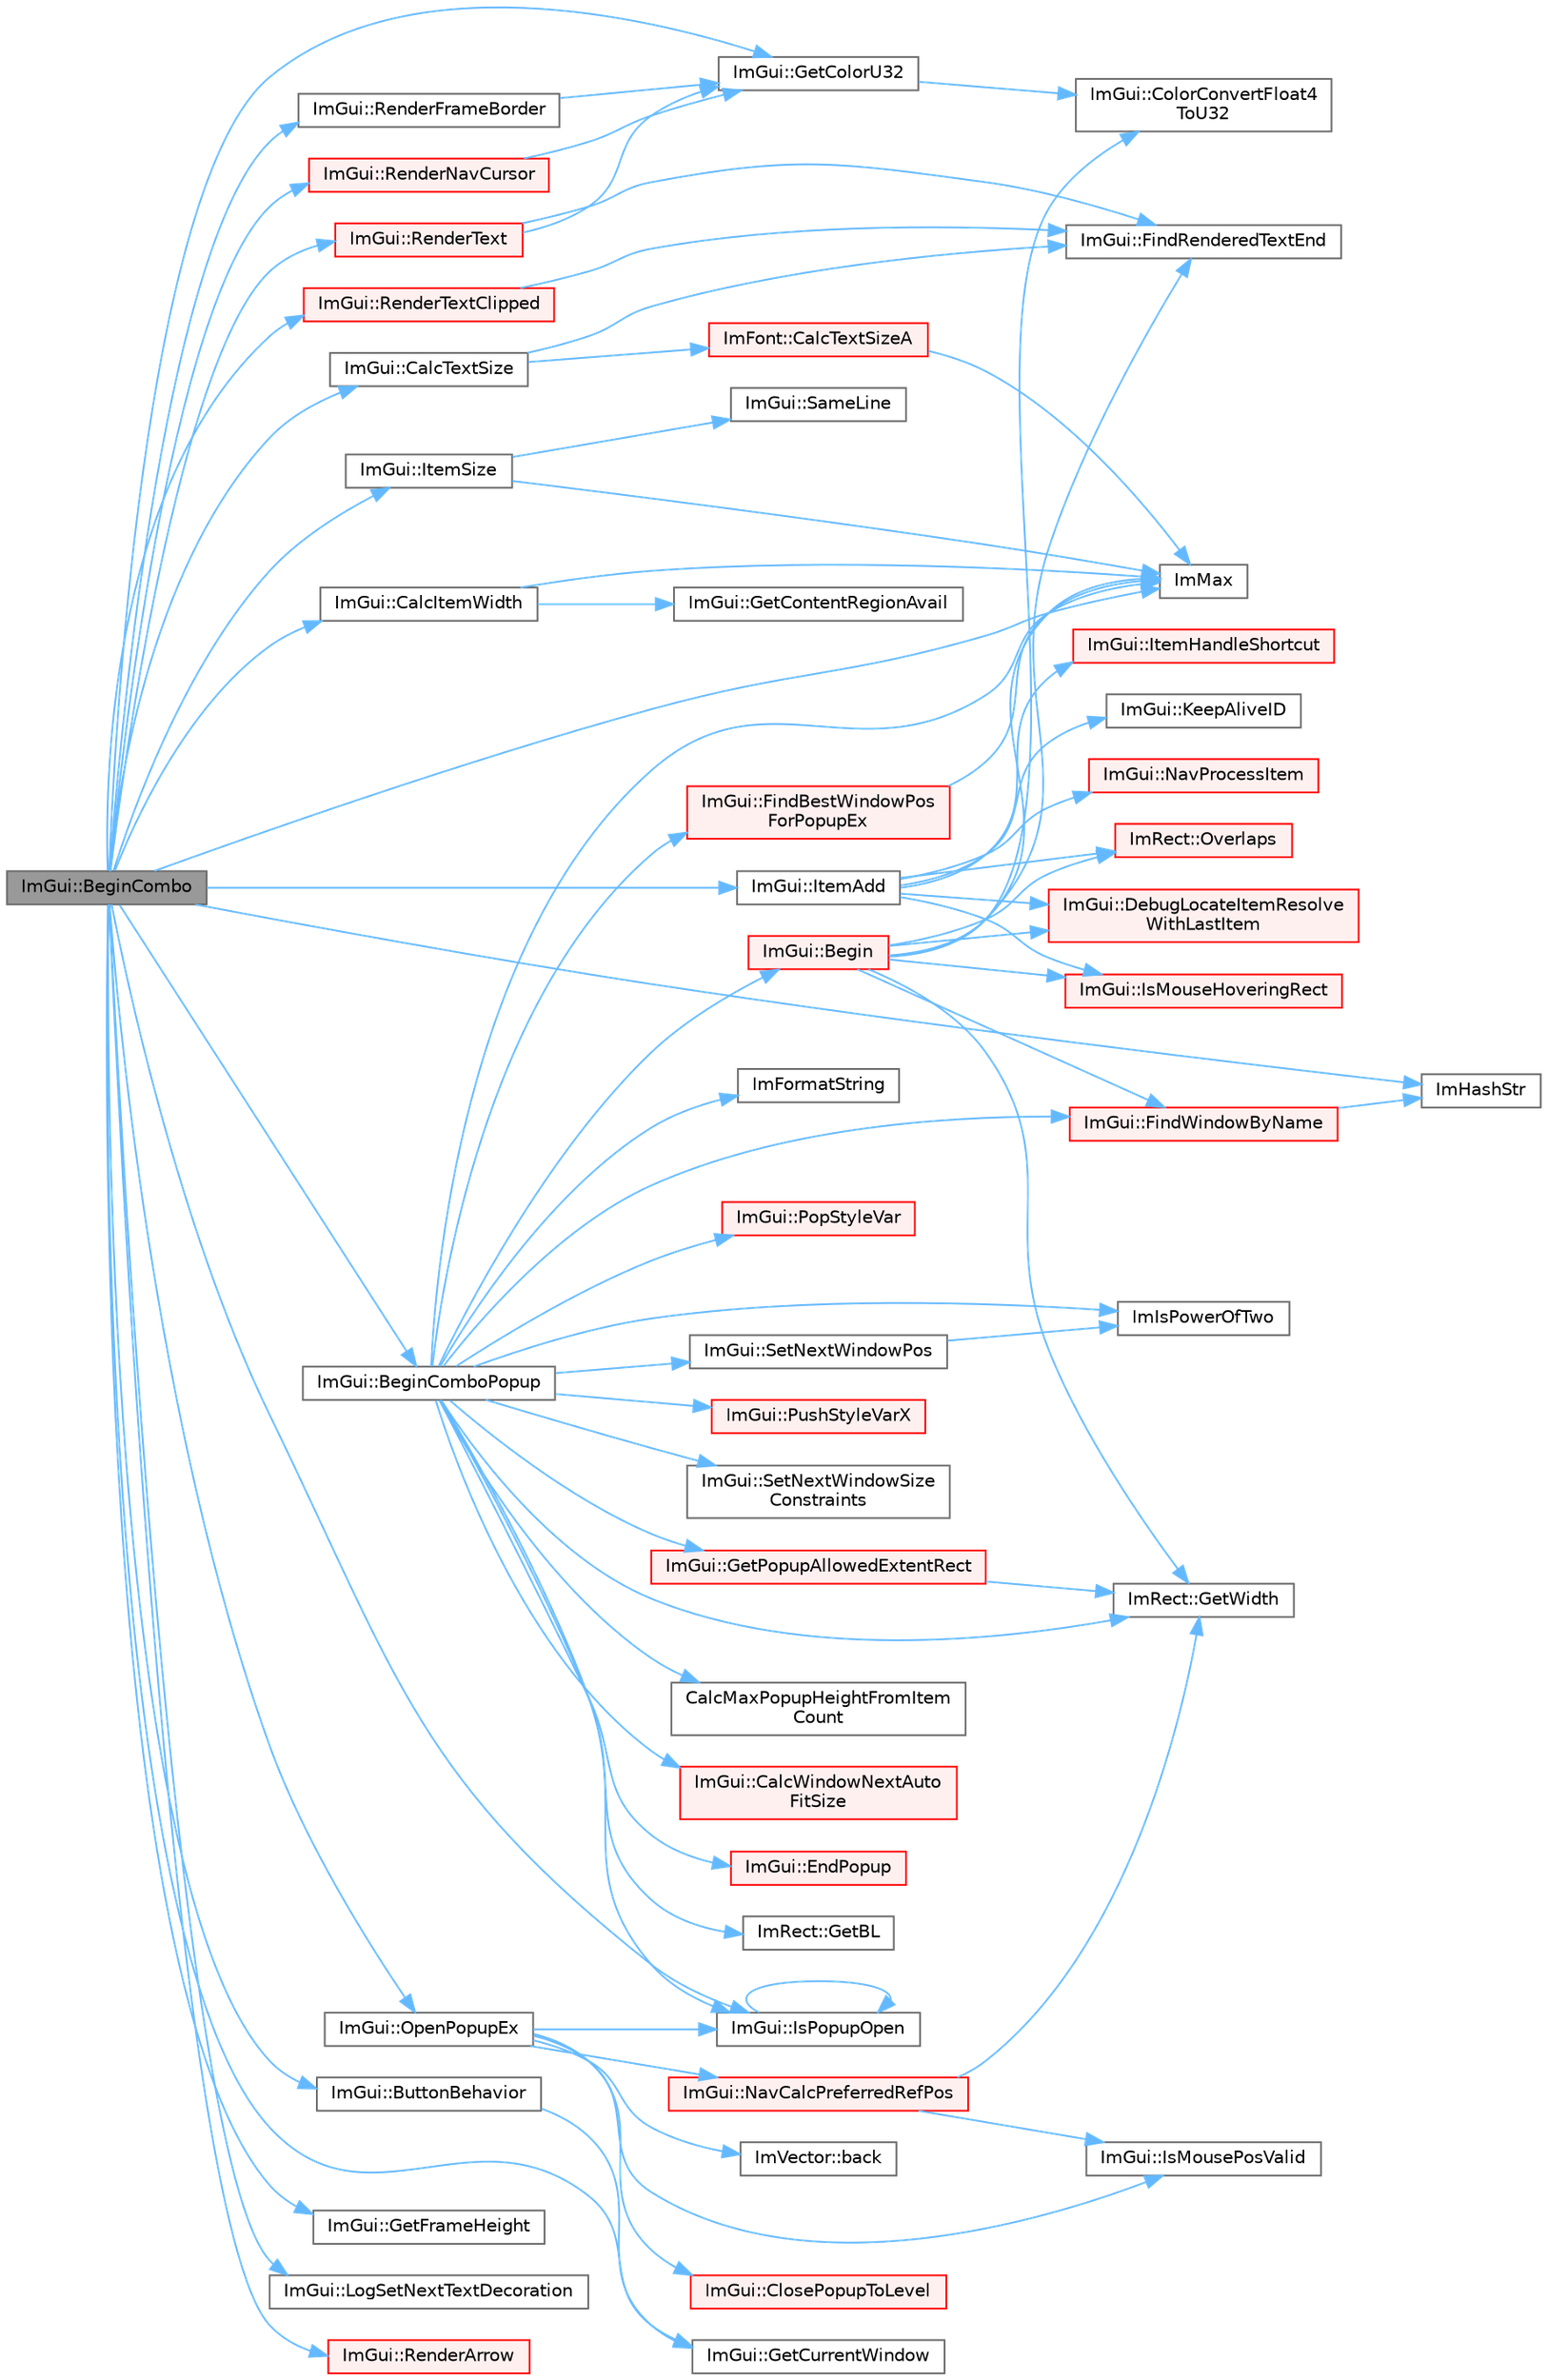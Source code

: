 digraph "ImGui::BeginCombo"
{
 // LATEX_PDF_SIZE
  bgcolor="transparent";
  edge [fontname=Helvetica,fontsize=10,labelfontname=Helvetica,labelfontsize=10];
  node [fontname=Helvetica,fontsize=10,shape=box,height=0.2,width=0.4];
  rankdir="LR";
  Node1 [id="Node000001",label="ImGui::BeginCombo",height=0.2,width=0.4,color="gray40", fillcolor="grey60", style="filled", fontcolor="black",tooltip=" "];
  Node1 -> Node2 [id="edge1_Node000001_Node000002",color="steelblue1",style="solid",tooltip=" "];
  Node2 [id="Node000002",label="ImGui::BeginComboPopup",height=0.2,width=0.4,color="grey40", fillcolor="white", style="filled",URL="$namespace_im_gui.html#a6ecb51142fcb72cd19ff002c3a7d8e25",tooltip=" "];
  Node2 -> Node3 [id="edge2_Node000002_Node000003",color="steelblue1",style="solid",tooltip=" "];
  Node3 [id="Node000003",label="ImGui::Begin",height=0.2,width=0.4,color="red", fillcolor="#FFF0F0", style="filled",URL="$namespace_im_gui.html#a581e58db0bc930bafa4a5d23093a2b99",tooltip=" "];
  Node3 -> Node90 [id="edge3_Node000003_Node000090",color="steelblue1",style="solid",tooltip=" "];
  Node90 [id="Node000090",label="ImGui::ColorConvertFloat4\lToU32",height=0.2,width=0.4,color="grey40", fillcolor="white", style="filled",URL="$namespace_im_gui.html#abe2691de0b1a71c774ab24cc91564a94",tooltip=" "];
  Node3 -> Node112 [id="edge4_Node000003_Node000112",color="steelblue1",style="solid",tooltip=" "];
  Node112 [id="Node000112",label="ImGui::DebugLocateItemResolve\lWithLastItem",height=0.2,width=0.4,color="red", fillcolor="#FFF0F0", style="filled",URL="$namespace_im_gui.html#ae8ab0d7dfc90af8e82db3ed9e7829219",tooltip=" "];
  Node3 -> Node148 [id="edge5_Node000003_Node000148",color="steelblue1",style="solid",tooltip=" "];
  Node148 [id="Node000148",label="ImGui::FindRenderedTextEnd",height=0.2,width=0.4,color="grey40", fillcolor="white", style="filled",URL="$namespace_im_gui.html#a7671e1dbc803a31b06081b52a771d83f",tooltip=" "];
  Node3 -> Node461 [id="edge6_Node000003_Node000461",color="steelblue1",style="solid",tooltip=" "];
  Node461 [id="Node000461",label="ImGui::FindWindowByName",height=0.2,width=0.4,color="red", fillcolor="#FFF0F0", style="filled",URL="$namespace_im_gui.html#abca25f22c02e73d5eb2e9c72c4557813",tooltip=" "];
  Node461 -> Node52 [id="edge7_Node000461_Node000052",color="steelblue1",style="solid",tooltip=" "];
  Node52 [id="Node000052",label="ImHashStr",height=0.2,width=0.4,color="grey40", fillcolor="white", style="filled",URL="$imgui_8cpp.html#ab6659b5d67f7a3369e099ce890e12223",tooltip=" "];
  Node3 -> Node15 [id="edge8_Node000003_Node000015",color="steelblue1",style="solid",tooltip=" "];
  Node15 [id="Node000015",label="ImRect::GetWidth",height=0.2,width=0.4,color="grey40", fillcolor="white", style="filled",URL="$struct_im_rect.html#afa75cb8491f20901c96166d17dcddac4",tooltip=" "];
  Node3 -> Node6 [id="edge9_Node000003_Node000006",color="steelblue1",style="solid",tooltip=" "];
  Node6 [id="Node000006",label="ImMax",height=0.2,width=0.4,color="grey40", fillcolor="white", style="filled",URL="$imgui__internal_8h.html#a7667efd95147d0422f140917c71a9226",tooltip=" "];
  Node3 -> Node78 [id="edge10_Node000003_Node000078",color="steelblue1",style="solid",tooltip=" "];
  Node78 [id="Node000078",label="ImGui::IsMouseHoveringRect",height=0.2,width=0.4,color="red", fillcolor="#FFF0F0", style="filled",URL="$namespace_im_gui.html#ae0b8ea0e06c457316d6aed6c5b2a1c25",tooltip=" "];
  Node3 -> Node152 [id="edge11_Node000003_Node000152",color="steelblue1",style="solid",tooltip=" "];
  Node152 [id="Node000152",label="ImRect::Overlaps",height=0.2,width=0.4,color="red", fillcolor="#FFF0F0", style="filled",URL="$struct_im_rect.html#a0af3bade3781e5e7c6afdf71ccfb0d43",tooltip=" "];
  Node2 -> Node509 [id="edge12_Node000002_Node000509",color="steelblue1",style="solid",tooltip=" "];
  Node509 [id="Node000509",label="CalcMaxPopupHeightFromItem\lCount",height=0.2,width=0.4,color="grey40", fillcolor="white", style="filled",URL="$imgui__widgets_8cpp.html#a295cb58de3f221694160b173529ca4d7",tooltip=" "];
  Node2 -> Node510 [id="edge13_Node000002_Node000510",color="steelblue1",style="solid",tooltip=" "];
  Node510 [id="Node000510",label="ImGui::CalcWindowNextAuto\lFitSize",height=0.2,width=0.4,color="red", fillcolor="#FFF0F0", style="filled",URL="$namespace_im_gui.html#aa306c009063e86091ed61d80d4d231f6",tooltip=" "];
  Node2 -> Node236 [id="edge14_Node000002_Node000236",color="steelblue1",style="solid",tooltip=" "];
  Node236 [id="Node000236",label="ImGui::EndPopup",height=0.2,width=0.4,color="red", fillcolor="#FFF0F0", style="filled",URL="$namespace_im_gui.html#aa6a9b5696f2ea7eed7683425fc77b8f2",tooltip=" "];
  Node2 -> Node458 [id="edge15_Node000002_Node000458",color="steelblue1",style="solid",tooltip=" "];
  Node458 [id="Node000458",label="ImGui::FindBestWindowPos\lForPopupEx",height=0.2,width=0.4,color="red", fillcolor="#FFF0F0", style="filled",URL="$namespace_im_gui.html#ab4a820eead6cd418d7be66e142bf3478",tooltip=" "];
  Node458 -> Node6 [id="edge16_Node000458_Node000006",color="steelblue1",style="solid",tooltip=" "];
  Node2 -> Node461 [id="edge17_Node000002_Node000461",color="steelblue1",style="solid",tooltip=" "];
  Node2 -> Node473 [id="edge18_Node000002_Node000473",color="steelblue1",style="solid",tooltip=" "];
  Node473 [id="Node000473",label="ImRect::GetBL",height=0.2,width=0.4,color="grey40", fillcolor="white", style="filled",URL="$struct_im_rect.html#a59d9751bc7be6745dddf5b83b9155669",tooltip=" "];
  Node2 -> Node459 [id="edge19_Node000002_Node000459",color="steelblue1",style="solid",tooltip=" "];
  Node459 [id="Node000459",label="ImGui::GetPopupAllowedExtentRect",height=0.2,width=0.4,color="red", fillcolor="#FFF0F0", style="filled",URL="$namespace_im_gui.html#a7204f5be9c8656e604ab88aa9158513c",tooltip=" "];
  Node459 -> Node15 [id="edge20_Node000459_Node000015",color="steelblue1",style="solid",tooltip=" "];
  Node2 -> Node15 [id="edge21_Node000002_Node000015",color="steelblue1",style="solid",tooltip=" "];
  Node2 -> Node25 [id="edge22_Node000002_Node000025",color="steelblue1",style="solid",tooltip=" "];
  Node25 [id="Node000025",label="ImFormatString",height=0.2,width=0.4,color="grey40", fillcolor="white", style="filled",URL="$imgui_8cpp.html#a75ccaf7d676b1f567ba888ae42ac3809",tooltip=" "];
  Node2 -> Node28 [id="edge23_Node000002_Node000028",color="steelblue1",style="solid",tooltip=" "];
  Node28 [id="Node000028",label="ImIsPowerOfTwo",height=0.2,width=0.4,color="grey40", fillcolor="white", style="filled",URL="$imgui__internal_8h.html#a3cc719adb48b1aed8ab1196ecea7e828",tooltip=" "];
  Node2 -> Node6 [id="edge24_Node000002_Node000006",color="steelblue1",style="solid",tooltip=" "];
  Node2 -> Node286 [id="edge25_Node000002_Node000286",color="steelblue1",style="solid",tooltip=" "];
  Node286 [id="Node000286",label="ImGui::IsPopupOpen",height=0.2,width=0.4,color="grey40", fillcolor="white", style="filled",URL="$namespace_im_gui.html#a0e351145d0936e79948094166757712e",tooltip=" "];
  Node286 -> Node286 [id="edge26_Node000286_Node000286",color="steelblue1",style="solid",tooltip=" "];
  Node2 -> Node311 [id="edge27_Node000002_Node000311",color="steelblue1",style="solid",tooltip=" "];
  Node311 [id="Node000311",label="ImGui::PopStyleVar",height=0.2,width=0.4,color="red", fillcolor="#FFF0F0", style="filled",URL="$namespace_im_gui.html#a14116e57d81e326adef2a702e65781d4",tooltip=" "];
  Node2 -> Node314 [id="edge28_Node000002_Node000314",color="steelblue1",style="solid",tooltip=" "];
  Node314 [id="Node000314",label="ImGui::PushStyleVarX",height=0.2,width=0.4,color="red", fillcolor="#FFF0F0", style="filled",URL="$namespace_im_gui.html#acf4ee3d6294b5e93fc1c79353d2a2748",tooltip=" "];
  Node2 -> Node27 [id="edge29_Node000002_Node000027",color="steelblue1",style="solid",tooltip=" "];
  Node27 [id="Node000027",label="ImGui::SetNextWindowPos",height=0.2,width=0.4,color="grey40", fillcolor="white", style="filled",URL="$namespace_im_gui.html#afbccd31113430670b5ab2bf0d6f509bf",tooltip=" "];
  Node27 -> Node28 [id="edge30_Node000027_Node000028",color="steelblue1",style="solid",tooltip=" "];
  Node2 -> Node511 [id="edge31_Node000002_Node000511",color="steelblue1",style="solid",tooltip=" "];
  Node511 [id="Node000511",label="ImGui::SetNextWindowSize\lConstraints",height=0.2,width=0.4,color="grey40", fillcolor="white", style="filled",URL="$namespace_im_gui.html#a157d5bcc362951e77eb3236864e879ce",tooltip=" "];
  Node1 -> Node87 [id="edge32_Node000001_Node000087",color="steelblue1",style="solid",tooltip=" "];
  Node87 [id="Node000087",label="ImGui::ButtonBehavior",height=0.2,width=0.4,color="grey40", fillcolor="white", style="filled",URL="$namespace_im_gui.html#a65a4f18b1bc8ce0f351687922089f374",tooltip=" "];
  Node87 -> Node88 [id="edge33_Node000087_Node000088",color="steelblue1",style="solid",tooltip=" "];
  Node88 [id="Node000088",label="ImGui::GetCurrentWindow",height=0.2,width=0.4,color="grey40", fillcolor="white", style="filled",URL="$namespace_im_gui.html#ac452417b5004ca16a814a72cff153526",tooltip=" "];
  Node1 -> Node512 [id="edge34_Node000001_Node000512",color="steelblue1",style="solid",tooltip=" "];
  Node512 [id="Node000512",label="ImGui::CalcItemWidth",height=0.2,width=0.4,color="grey40", fillcolor="white", style="filled",URL="$namespace_im_gui.html#ab3b3ba92ebd8bca4a552dd93321a1994",tooltip=" "];
  Node512 -> Node308 [id="edge35_Node000512_Node000308",color="steelblue1",style="solid",tooltip=" "];
  Node308 [id="Node000308",label="ImGui::GetContentRegionAvail",height=0.2,width=0.4,color="grey40", fillcolor="white", style="filled",URL="$namespace_im_gui.html#a410c8e19b2fea8b52746ca11b3930301",tooltip=" "];
  Node512 -> Node6 [id="edge36_Node000512_Node000006",color="steelblue1",style="solid",tooltip=" "];
  Node1 -> Node141 [id="edge37_Node000001_Node000141",color="steelblue1",style="solid",tooltip=" "];
  Node141 [id="Node000141",label="ImGui::CalcTextSize",height=0.2,width=0.4,color="grey40", fillcolor="white", style="filled",URL="$namespace_im_gui.html#a848b9db6cc4a186751c0ecebcaadc33b",tooltip=" "];
  Node141 -> Node142 [id="edge38_Node000141_Node000142",color="steelblue1",style="solid",tooltip=" "];
  Node142 [id="Node000142",label="ImFont::CalcTextSizeA",height=0.2,width=0.4,color="red", fillcolor="#FFF0F0", style="filled",URL="$struct_im_font.html#a418146c00c3dee351a411b952cce5175",tooltip=" "];
  Node142 -> Node6 [id="edge39_Node000142_Node000006",color="steelblue1",style="solid",tooltip=" "];
  Node141 -> Node148 [id="edge40_Node000141_Node000148",color="steelblue1",style="solid",tooltip=" "];
  Node1 -> Node89 [id="edge41_Node000001_Node000089",color="steelblue1",style="solid",tooltip=" "];
  Node89 [id="Node000089",label="ImGui::GetColorU32",height=0.2,width=0.4,color="grey40", fillcolor="white", style="filled",URL="$namespace_im_gui.html#a0de2d9bd347d9866511eb8d014e62556",tooltip=" "];
  Node89 -> Node90 [id="edge42_Node000089_Node000090",color="steelblue1",style="solid",tooltip=" "];
  Node1 -> Node88 [id="edge43_Node000001_Node000088",color="steelblue1",style="solid",tooltip=" "];
  Node1 -> Node223 [id="edge44_Node000001_Node000223",color="steelblue1",style="solid",tooltip=" "];
  Node223 [id="Node000223",label="ImGui::GetFrameHeight",height=0.2,width=0.4,color="grey40", fillcolor="white", style="filled",URL="$namespace_im_gui.html#ae560f17cf3262017cee888d1eb77f294",tooltip=" "];
  Node1 -> Node52 [id="edge45_Node000001_Node000052",color="steelblue1",style="solid",tooltip=" "];
  Node1 -> Node6 [id="edge46_Node000001_Node000006",color="steelblue1",style="solid",tooltip=" "];
  Node1 -> Node286 [id="edge47_Node000001_Node000286",color="steelblue1",style="solid",tooltip=" "];
  Node1 -> Node111 [id="edge48_Node000001_Node000111",color="steelblue1",style="solid",tooltip=" "];
  Node111 [id="Node000111",label="ImGui::ItemAdd",height=0.2,width=0.4,color="grey40", fillcolor="white", style="filled",URL="$namespace_im_gui.html#a0c2ccafc8d403c02a6590ac21157b9ac",tooltip=" "];
  Node111 -> Node112 [id="edge49_Node000111_Node000112",color="steelblue1",style="solid",tooltip=" "];
  Node111 -> Node78 [id="edge50_Node000111_Node000078",color="steelblue1",style="solid",tooltip=" "];
  Node111 -> Node126 [id="edge51_Node000111_Node000126",color="steelblue1",style="solid",tooltip=" "];
  Node126 [id="Node000126",label="ImGui::ItemHandleShortcut",height=0.2,width=0.4,color="red", fillcolor="#FFF0F0", style="filled",URL="$namespace_im_gui.html#a338deb537666a886cf3ece08c07e9fa9",tooltip=" "];
  Node111 -> Node129 [id="edge52_Node000111_Node000129",color="steelblue1",style="solid",tooltip=" "];
  Node129 [id="Node000129",label="ImGui::KeepAliveID",height=0.2,width=0.4,color="grey40", fillcolor="white", style="filled",URL="$namespace_im_gui.html#a85a245c78a9f7c351636bdad6e60c488",tooltip=" "];
  Node111 -> Node130 [id="edge53_Node000111_Node000130",color="steelblue1",style="solid",tooltip=" "];
  Node130 [id="Node000130",label="ImGui::NavProcessItem",height=0.2,width=0.4,color="red", fillcolor="#FFF0F0", style="filled",URL="$namespace_im_gui.html#aa217c2f0448788f3c064bf828a8f9d8f",tooltip=" "];
  Node111 -> Node152 [id="edge54_Node000111_Node000152",color="steelblue1",style="solid",tooltip=" "];
  Node1 -> Node172 [id="edge55_Node000001_Node000172",color="steelblue1",style="solid",tooltip=" "];
  Node172 [id="Node000172",label="ImGui::ItemSize",height=0.2,width=0.4,color="grey40", fillcolor="white", style="filled",URL="$namespace_im_gui.html#a4b5818a652d943ea54e0cec9fb3943d7",tooltip=" "];
  Node172 -> Node6 [id="edge56_Node000172_Node000006",color="steelblue1",style="solid",tooltip=" "];
  Node172 -> Node173 [id="edge57_Node000172_Node000173",color="steelblue1",style="solid",tooltip=" "];
  Node173 [id="Node000173",label="ImGui::SameLine",height=0.2,width=0.4,color="grey40", fillcolor="white", style="filled",URL="$namespace_im_gui.html#addd433eb3aae59119e341e80db474f66",tooltip=" "];
  Node1 -> Node310 [id="edge58_Node000001_Node000310",color="steelblue1",style="solid",tooltip=" "];
  Node310 [id="Node000310",label="ImGui::LogSetNextTextDecoration",height=0.2,width=0.4,color="grey40", fillcolor="white", style="filled",URL="$namespace_im_gui.html#a66bc1e61bff5f2170bcd2d7d071eaa22",tooltip=" "];
  Node1 -> Node284 [id="edge59_Node000001_Node000284",color="steelblue1",style="solid",tooltip=" "];
  Node284 [id="Node000284",label="ImGui::OpenPopupEx",height=0.2,width=0.4,color="grey40", fillcolor="white", style="filled",URL="$namespace_im_gui.html#ac1570338b44e1f1311055db7ae41c47b",tooltip=" "];
  Node284 -> Node155 [id="edge60_Node000284_Node000155",color="steelblue1",style="solid",tooltip=" "];
  Node155 [id="Node000155",label="ImVector::back",height=0.2,width=0.4,color="grey40", fillcolor="white", style="filled",URL="$struct_im_vector.html#a2d80e87e81b1b01143c8d8be93e6fde1",tooltip=" "];
  Node284 -> Node41 [id="edge61_Node000284_Node000041",color="steelblue1",style="solid",tooltip=" "];
  Node41 [id="Node000041",label="ImGui::ClosePopupToLevel",height=0.2,width=0.4,color="red", fillcolor="#FFF0F0", style="filled",URL="$namespace_im_gui.html#a0be705dc533a62387dc39ec5c276d2a0",tooltip=" "];
  Node284 -> Node285 [id="edge62_Node000284_Node000285",color="steelblue1",style="solid",tooltip=" "];
  Node285 [id="Node000285",label="ImGui::IsMousePosValid",height=0.2,width=0.4,color="grey40", fillcolor="white", style="filled",URL="$namespace_im_gui.html#a22d482190e8f549d5904aded1c6f7778",tooltip=" "];
  Node284 -> Node286 [id="edge63_Node000284_Node000286",color="steelblue1",style="solid",tooltip=" "];
  Node284 -> Node287 [id="edge64_Node000284_Node000287",color="steelblue1",style="solid",tooltip=" "];
  Node287 [id="Node000287",label="ImGui::NavCalcPreferredRefPos",height=0.2,width=0.4,color="red", fillcolor="#FFF0F0", style="filled",URL="$namespace_im_gui.html#a3fedd0a136d52d72d2fd1e3139b4272c",tooltip=" "];
  Node287 -> Node15 [id="edge65_Node000287_Node000015",color="steelblue1",style="solid",tooltip=" "];
  Node287 -> Node285 [id="edge66_Node000287_Node000285",color="steelblue1",style="solid",tooltip=" "];
  Node1 -> Node224 [id="edge67_Node000001_Node000224",color="steelblue1",style="solid",tooltip=" "];
  Node224 [id="Node000224",label="ImGui::RenderArrow",height=0.2,width=0.4,color="red", fillcolor="#FFF0F0", style="filled",URL="$namespace_im_gui.html#a7ec12551caa737505087c80e38b94937",tooltip=" "];
  Node1 -> Node513 [id="edge68_Node000001_Node000513",color="steelblue1",style="solid",tooltip=" "];
  Node513 [id="Node000513",label="ImGui::RenderFrameBorder",height=0.2,width=0.4,color="grey40", fillcolor="white", style="filled",URL="$namespace_im_gui.html#adc76239c2006e66f8dab7638529a763d",tooltip=" "];
  Node513 -> Node89 [id="edge69_Node000513_Node000089",color="steelblue1",style="solid",tooltip=" "];
  Node1 -> Node227 [id="edge70_Node000001_Node000227",color="steelblue1",style="solid",tooltip=" "];
  Node227 [id="Node000227",label="ImGui::RenderNavCursor",height=0.2,width=0.4,color="red", fillcolor="#FFF0F0", style="filled",URL="$namespace_im_gui.html#a2722dcfe26c7f6e8cd522102ef5b7df2",tooltip=" "];
  Node227 -> Node89 [id="edge71_Node000227_Node000089",color="steelblue1",style="solid",tooltip=" "];
  Node1 -> Node316 [id="edge72_Node000001_Node000316",color="steelblue1",style="solid",tooltip=" "];
  Node316 [id="Node000316",label="ImGui::RenderText",height=0.2,width=0.4,color="red", fillcolor="#FFF0F0", style="filled",URL="$namespace_im_gui.html#a9971ce57f2a288ac3a12df886c5550d1",tooltip=" "];
  Node316 -> Node148 [id="edge73_Node000316_Node000148",color="steelblue1",style="solid",tooltip=" "];
  Node316 -> Node89 [id="edge74_Node000316_Node000089",color="steelblue1",style="solid",tooltip=" "];
  Node1 -> Node250 [id="edge75_Node000001_Node000250",color="steelblue1",style="solid",tooltip=" "];
  Node250 [id="Node000250",label="ImGui::RenderTextClipped",height=0.2,width=0.4,color="red", fillcolor="#FFF0F0", style="filled",URL="$namespace_im_gui.html#ab362eafae794c7364a6b96ea06f38eb9",tooltip=" "];
  Node250 -> Node148 [id="edge76_Node000250_Node000148",color="steelblue1",style="solid",tooltip=" "];
}
